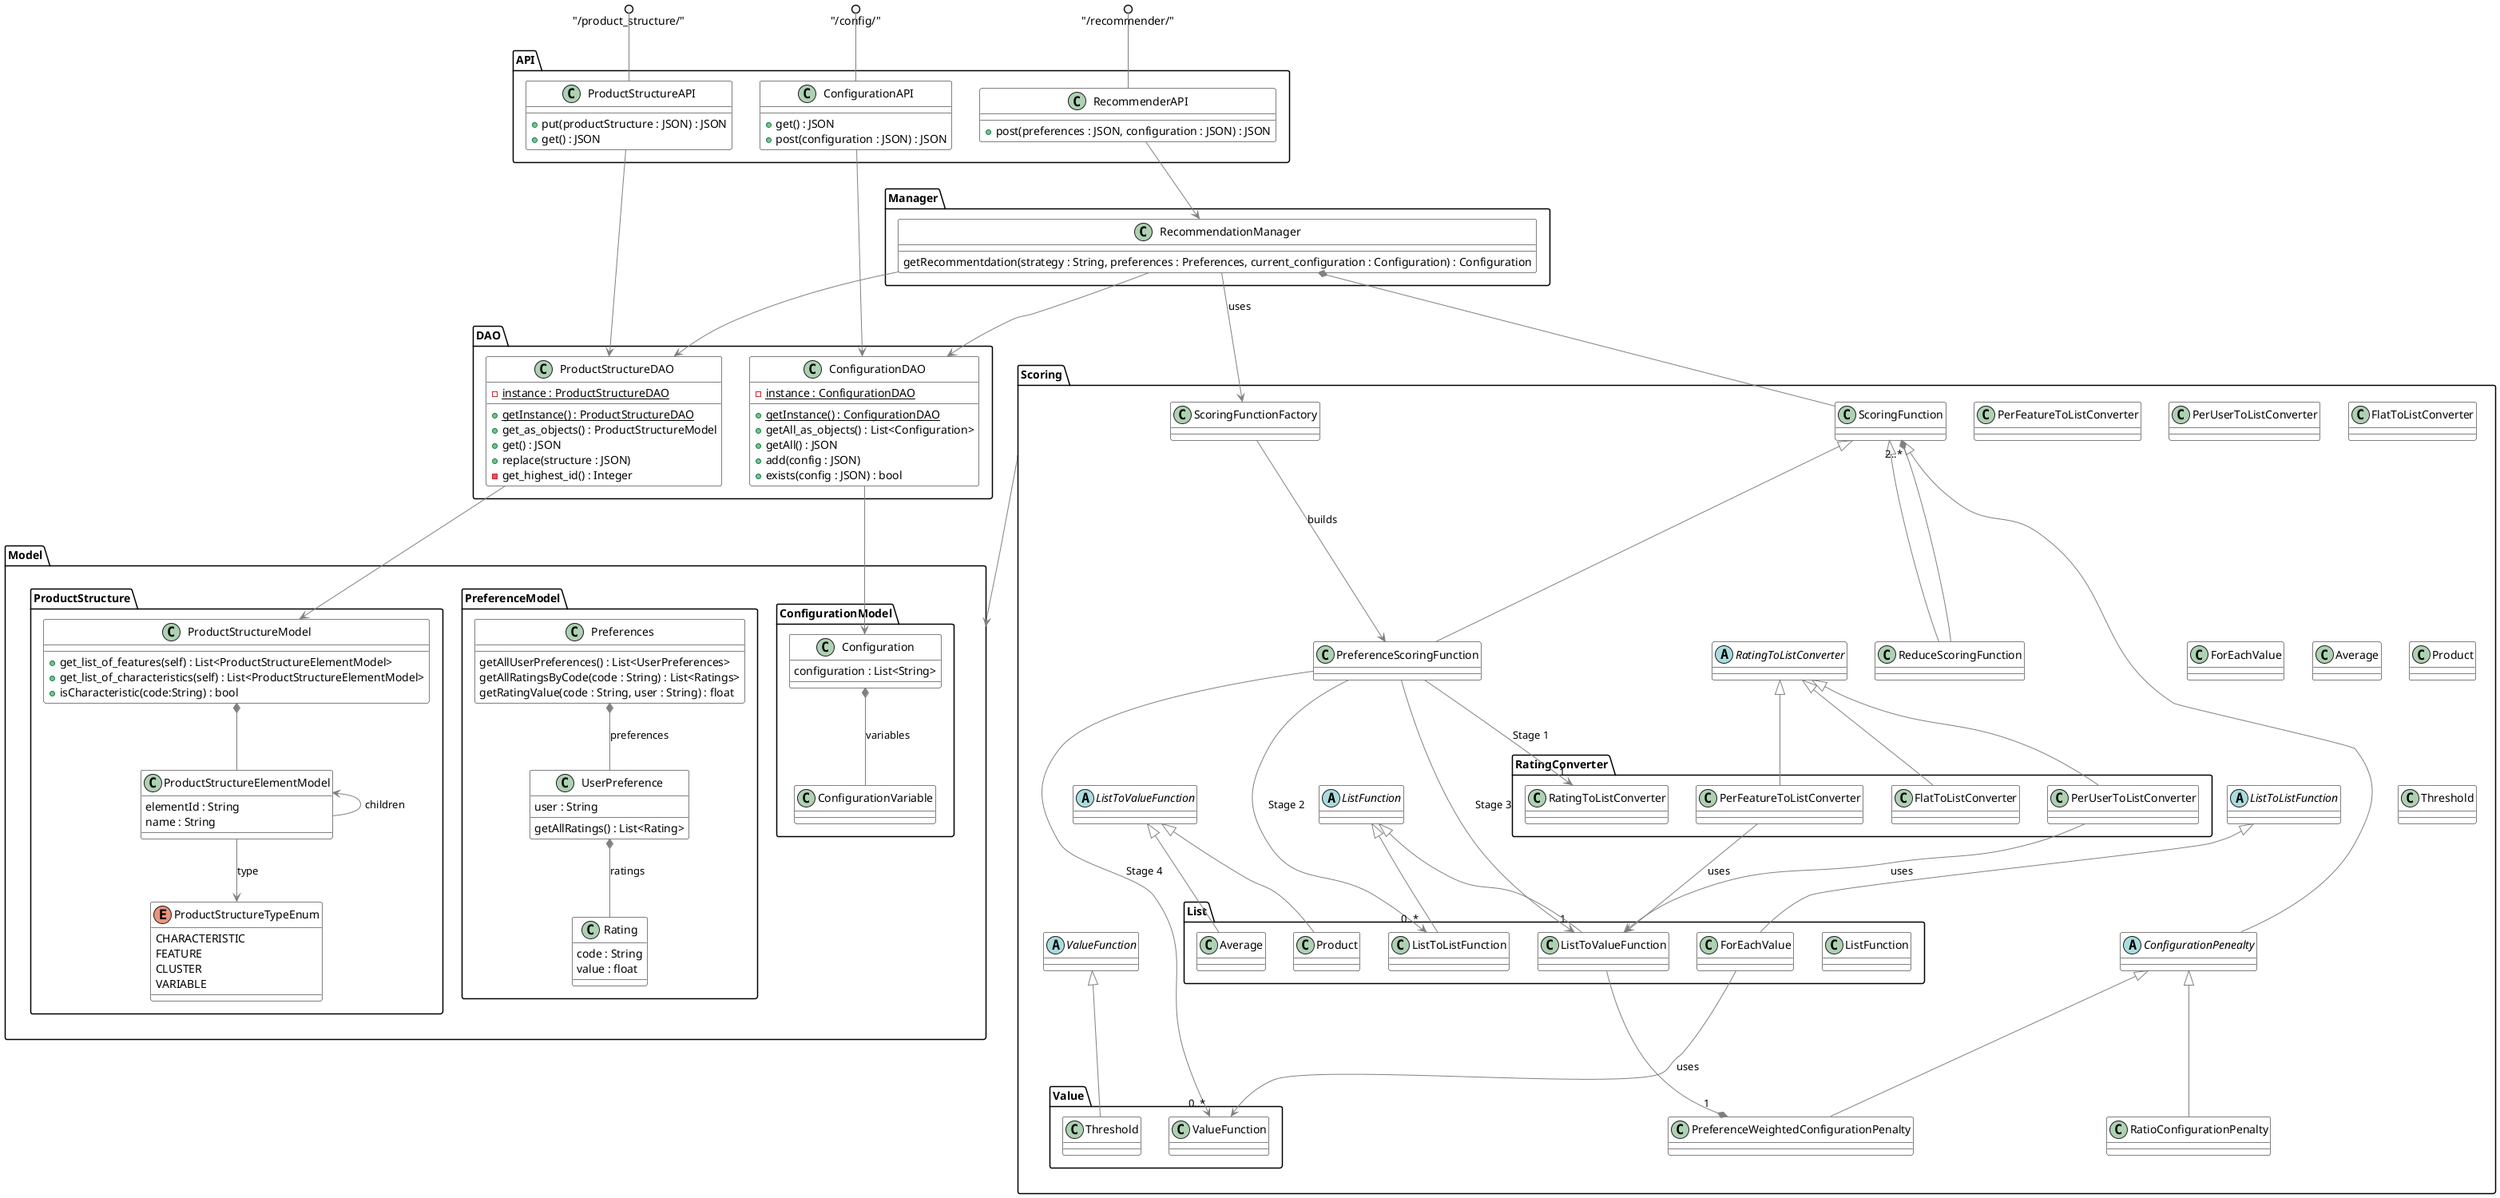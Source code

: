 @startuml

skinparam class {
	BackgroundColor White
	ArrowColor Grey
	BorderColor Black
}
skinparam shadowing false

package API {
    class ConfigurationAPI {
        +get() : JSON
        +post(configuration : JSON) : JSON
    }
    class RecommenderAPI {
        +post(preferences : JSON, configuration : JSON) : JSON
    }
    class ProductStructureAPI {
        +put(productStructure : JSON) : JSON
        +get() : JSON
    }
}
"/config/" ()-- ConfigurationAPI
"/recommender/" ()-- RecommenderAPI
"/product_structure/" ()-- ProductStructureAPI

package Manager {
    class RecommendationManager {
        getRecommentdation(strategy : String, preferences : Preferences, current_configuration : Configuration) : Configuration
    }
}

package Model{
    package ConfigurationModel {
        class Configuration {
            configuration : List<String>
        }
        class ConfigurationVariable {

        }
        Configuration *-- ConfigurationVariable : variables
    }
    package PreferenceModel {
        class Preferences {
            getAllUserPreferences() : List<UserPreferences>
            getAllRatingsByCode(code : String) : List<Ratings>
            getRatingValue(code : String, user : String) : float
        }
        class UserPreference {
            user : String
            getAllRatings() : List<Rating>
        }
        class Rating {
            code : String
            value : float
        }
        Preferences *-- UserPreference : preferences
        UserPreference *-- Rating : ratings
    }

    package ProductStructure {
        class ProductStructureModel {
            + get_list_of_features(self) : List<ProductStructureElementModel>
            + get_list_of_characteristics(self) : List<ProductStructureElementModel>
            + isCharacteristic(code:String) : bool
        }
        class ProductStructureElementModel {
            elementId : String
            name : String
        }
        enum ProductStructureTypeEnum {
            CHARACTERISTIC
            FEATURE
            CLUSTER
            VARIABLE
        }

        ProductStructureModel *-- ProductStructureElementModel
        ProductStructureElementModel <-- ProductStructureElementModel:children
        ProductStructureElementModel --> ProductStructureTypeEnum:type
    }
}

package DAO {
    class ConfigurationDAO {
        -{static} instance : ConfigurationDAO
        +{static} getInstance() : ConfigurationDAO
        + getAll_as_objects() : List<Configuration>
        + getAll() : JSON
        + add(config : JSON)
        + exists(config : JSON) : bool
    }
    class ProductStructureDAO {
        -{static} instance : ProductStructureDAO
        +{static} getInstance() : ProductStructureDAO
        +get_as_objects() : ProductStructureModel
        +get() : JSON
        +replace(structure : JSON)
        -get_highest_id() : Integer
    }
}

package Scoring {  
    
    

    package List {
        class ListFunction
        class ListToListFunction
        class ListToValueFunction
        class Average
        class Product
        class ForEachValue
    }

    package Value {
        class ValueFunction
        class Threshold
    }

    package RatingConverter {
        class RatingToListConverter
        class FlatToListConverter
        class PerUserToListConverter
        class PerFeatureToListConverter
    }

    class ScoringFunctionFactory{

    }
    ScoringFunctionFactory --> PreferenceScoringFunction : builds


    PreferenceScoringFunction --> "1" RatingToListConverter : Stage 1
    PreferenceScoringFunction --> "0..*" ListToListFunction : Stage 2
    PreferenceScoringFunction --> "1" ListToValueFunction : Stage 3
    PreferenceScoringFunction --> "0..*" ValueFunction : Stage 4

    ScoringFunction <|-- PreferenceScoringFunction
    class PreferenceScoringFunction{

    }
    ScoringFunction <|-- ConfigurationPenealty
    abstract class ConfigurationPenealty{

    }
    ConfigurationPenealty <|-- RatioConfigurationPenalty
    class RatioConfigurationPenalty {

    }
    ConfigurationPenealty <|-- PreferenceWeightedConfigurationPenalty
    ListToValueFunction --* "1" PreferenceWeightedConfigurationPenalty
    class PreferenceWeightedConfigurationPenalty {
        
    }

    ScoringFunction <|-- ReduceScoringFunction
    ReduceScoringFunction --* "2..*" ScoringFunction
    class ReduceScoringFunction{

    }

    abstract class RatingToListConverter {

    }

    RatingToListConverter <|-- PerFeatureToListConverter
    PerFeatureToListConverter --> ListToValueFunction :uses
    class PerFeatureToListConverter {

    }
    RatingToListConverter <|-- PerUserToListConverter
    PerUserToListConverter --> ListToValueFunction :uses
    class PerUserToListConverter {

    }
    RatingToListConverter <|-- FlatToListConverter
    class FlatToListConverter {

    }
 
    abstract class ListFunction {

    }

    ListFunction <|-- ListToListFunction
    abstract class ListToListFunction {

    }

    ListToListFunction <|-- ForEachValue
    ForEachValue --> ValueFunction:uses
    class ForEachValue {

    }


    ListFunction <|-- ListToValueFunction
    abstract class ListToValueFunction {
        
    }

    ListToValueFunction <|-- Average
    class Average {
        
    }
    ListToValueFunction <|-- Product
    class Product {

    }

    abstract class ValueFunction{

    }

    ValueFunction <|-- Threshold
    class Threshold {
        
    }
}

RecommendationManager *-- ScoringFunction

ConfigurationAPI --> ConfigurationDAO
ProductStructureAPI --> ProductStructureDAO
RecommenderAPI --> RecommendationManager

RecommendationManager --> ProductStructureDAO
RecommendationManager --> ConfigurationDAO
RecommendationManager --> ScoringFunctionFactory :uses


ConfigurationDAO --> Configuration
ProductStructureDAO --> ProductStructureModel

Scoring --> Model


@enduml